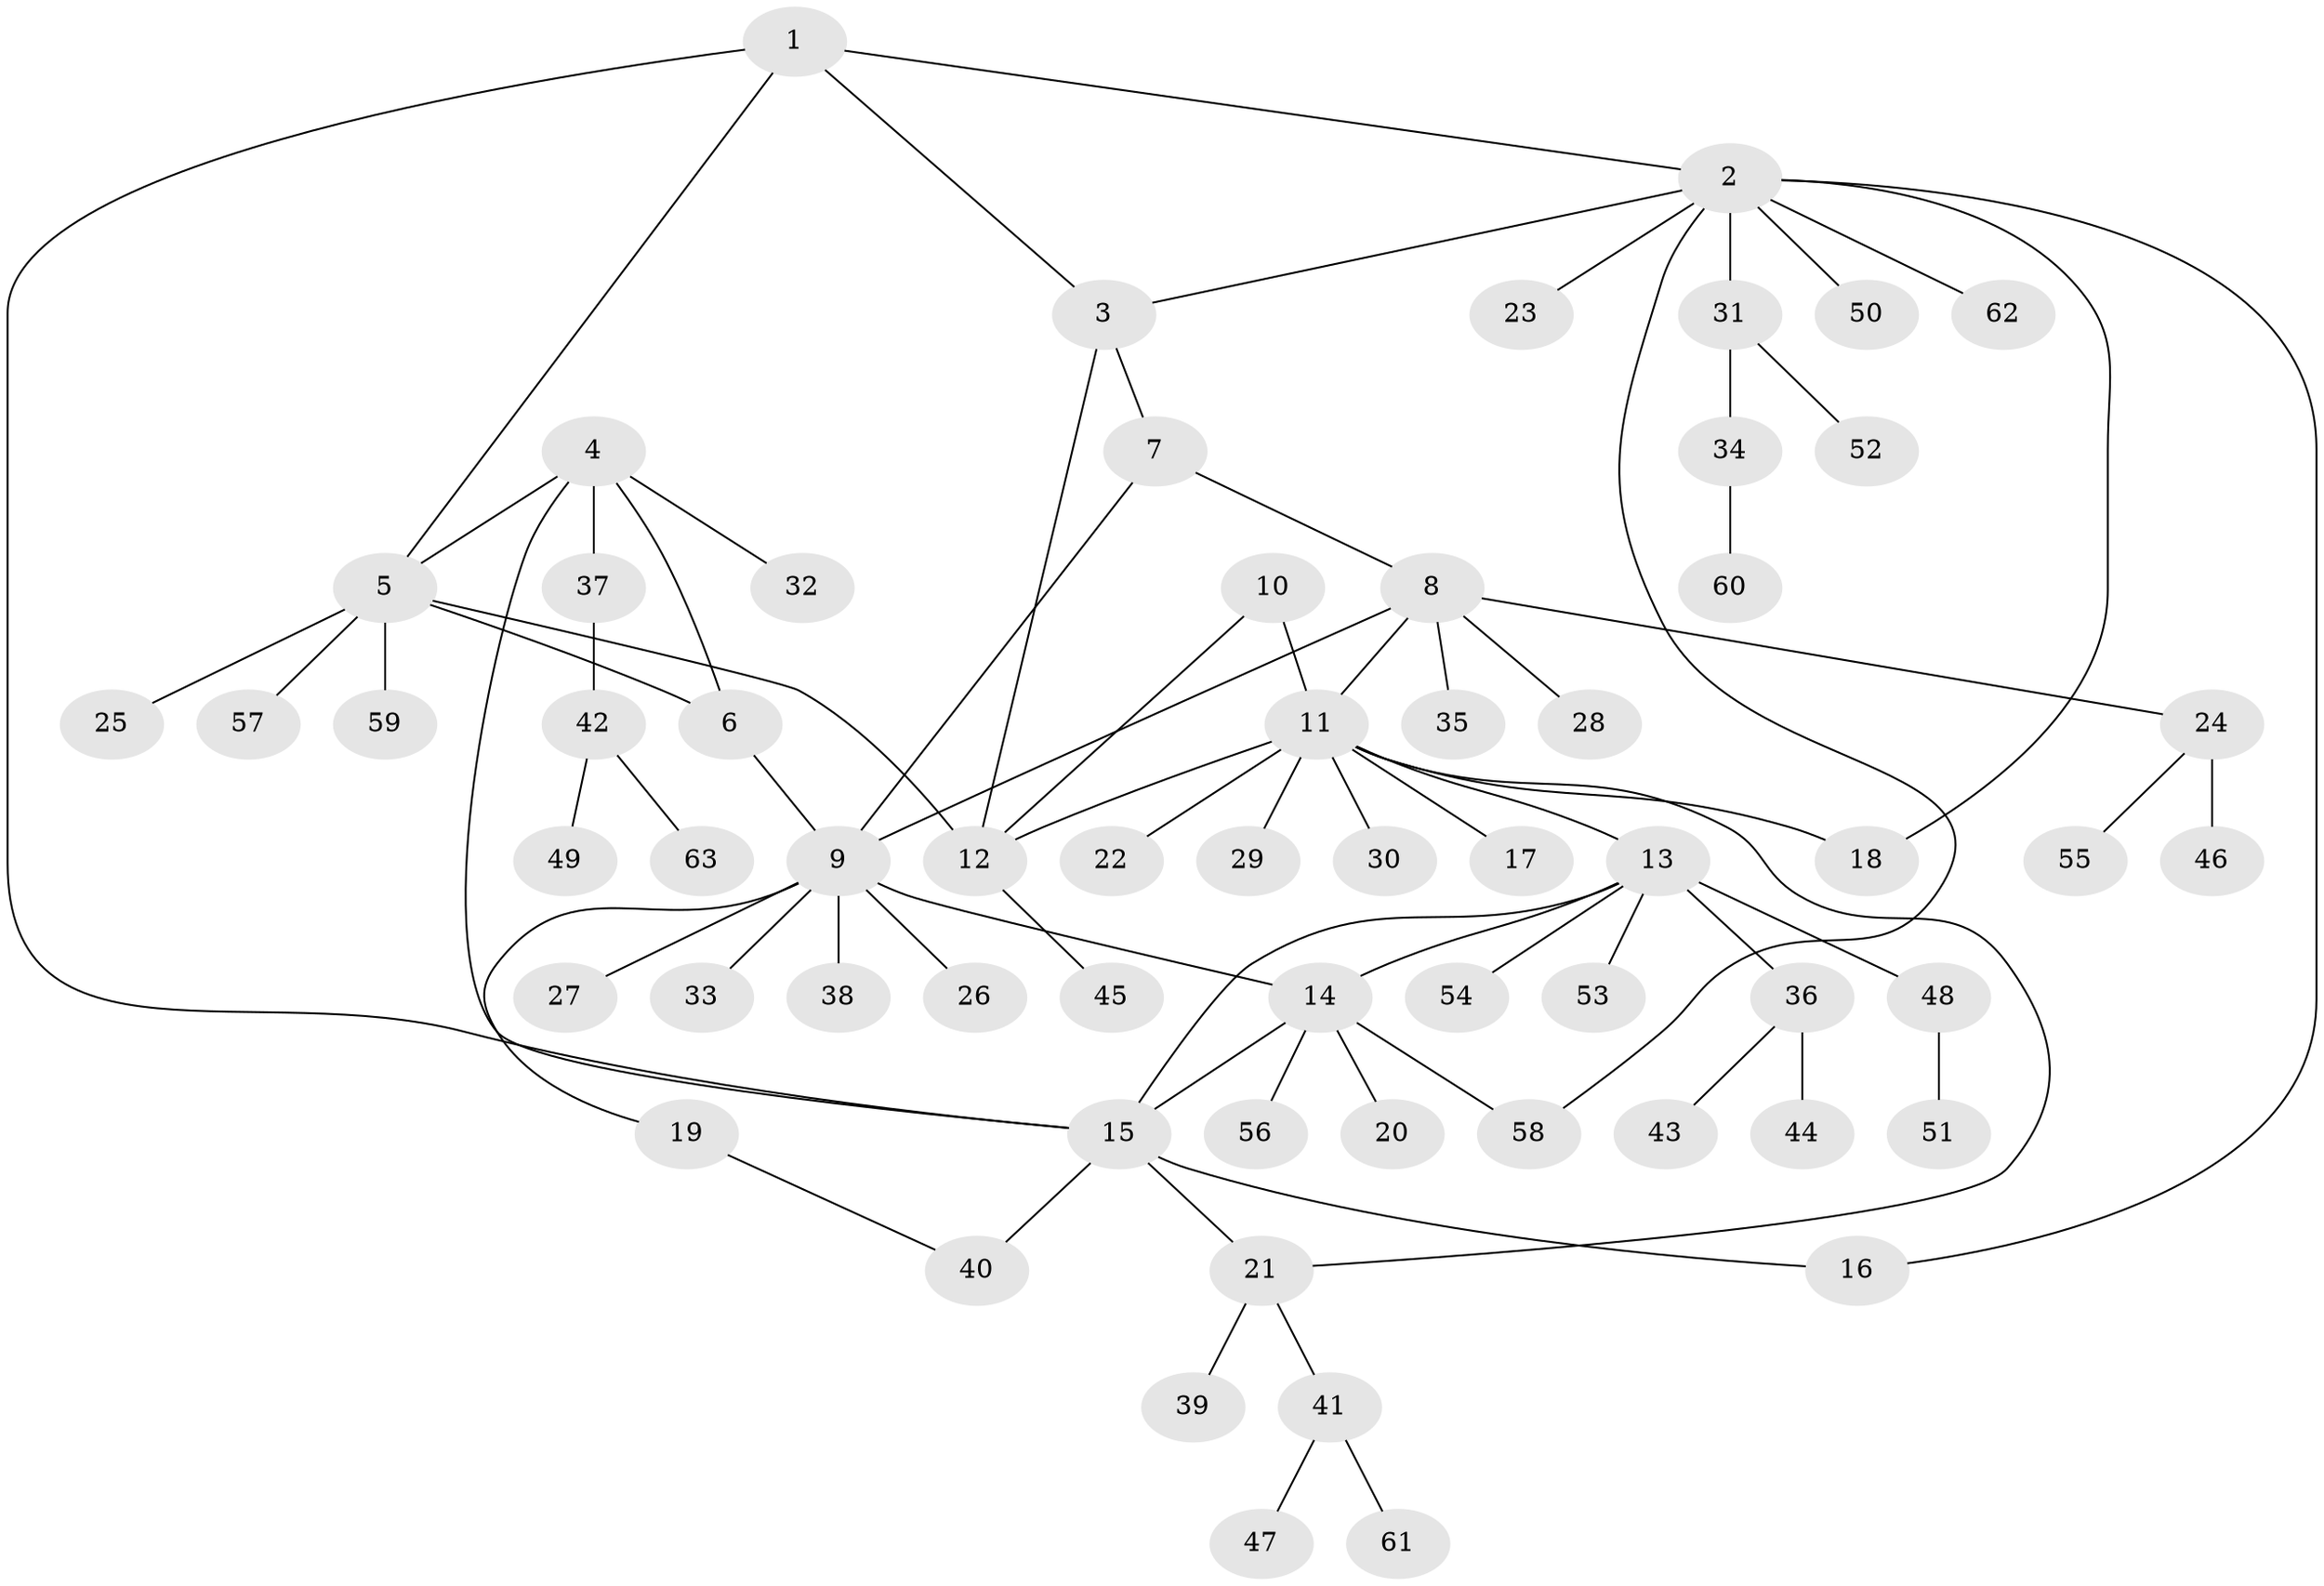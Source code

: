 // coarse degree distribution, {5: 0.06818181818181818, 7: 0.06818181818181818, 6: 0.045454545454545456, 3: 0.09090909090909091, 8: 0.022727272727272728, 9: 0.022727272727272728, 1: 0.5227272727272727, 2: 0.1590909090909091}
// Generated by graph-tools (version 1.1) at 2025/24/03/03/25 07:24:12]
// undirected, 63 vertices, 78 edges
graph export_dot {
graph [start="1"]
  node [color=gray90,style=filled];
  1;
  2;
  3;
  4;
  5;
  6;
  7;
  8;
  9;
  10;
  11;
  12;
  13;
  14;
  15;
  16;
  17;
  18;
  19;
  20;
  21;
  22;
  23;
  24;
  25;
  26;
  27;
  28;
  29;
  30;
  31;
  32;
  33;
  34;
  35;
  36;
  37;
  38;
  39;
  40;
  41;
  42;
  43;
  44;
  45;
  46;
  47;
  48;
  49;
  50;
  51;
  52;
  53;
  54;
  55;
  56;
  57;
  58;
  59;
  60;
  61;
  62;
  63;
  1 -- 2;
  1 -- 3;
  1 -- 5;
  1 -- 15;
  2 -- 3;
  2 -- 16;
  2 -- 18;
  2 -- 23;
  2 -- 31;
  2 -- 50;
  2 -- 58;
  2 -- 62;
  3 -- 7;
  3 -- 12;
  4 -- 5;
  4 -- 6;
  4 -- 15;
  4 -- 32;
  4 -- 37;
  5 -- 6;
  5 -- 12;
  5 -- 25;
  5 -- 57;
  5 -- 59;
  6 -- 9;
  7 -- 8;
  7 -- 9;
  8 -- 9;
  8 -- 11;
  8 -- 24;
  8 -- 28;
  8 -- 35;
  9 -- 14;
  9 -- 19;
  9 -- 26;
  9 -- 27;
  9 -- 33;
  9 -- 38;
  10 -- 11;
  10 -- 12;
  11 -- 12;
  11 -- 13;
  11 -- 17;
  11 -- 18;
  11 -- 21;
  11 -- 22;
  11 -- 29;
  11 -- 30;
  12 -- 45;
  13 -- 14;
  13 -- 15;
  13 -- 36;
  13 -- 48;
  13 -- 53;
  13 -- 54;
  14 -- 15;
  14 -- 20;
  14 -- 56;
  14 -- 58;
  15 -- 16;
  15 -- 21;
  15 -- 40;
  19 -- 40;
  21 -- 39;
  21 -- 41;
  24 -- 46;
  24 -- 55;
  31 -- 34;
  31 -- 52;
  34 -- 60;
  36 -- 43;
  36 -- 44;
  37 -- 42;
  41 -- 47;
  41 -- 61;
  42 -- 49;
  42 -- 63;
  48 -- 51;
}
